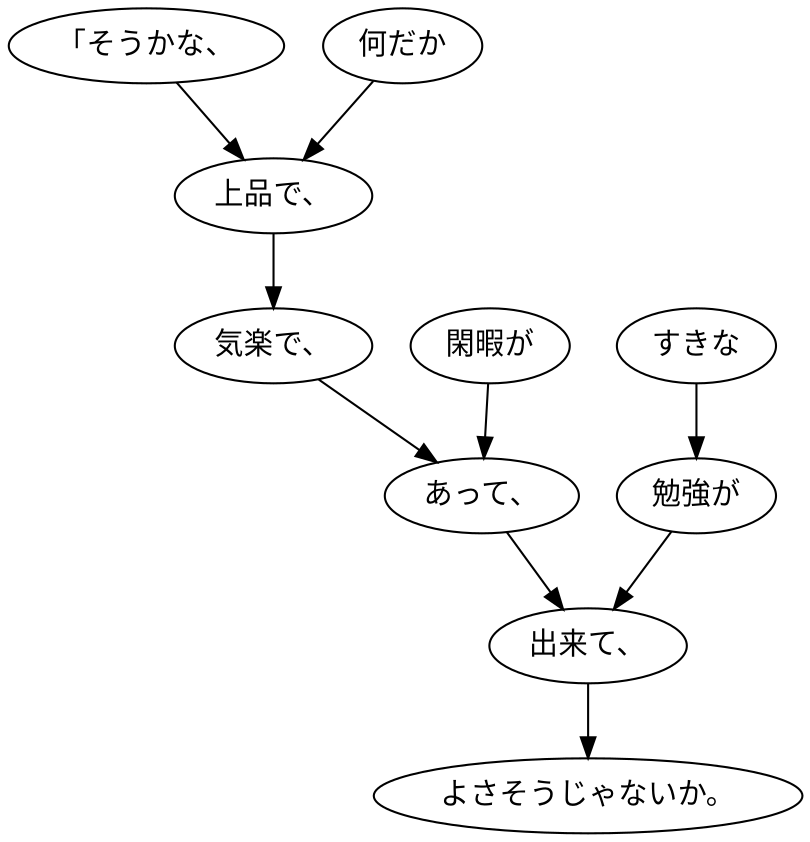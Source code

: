 digraph graph2334 {
	node0 [label="「そうかな、"];
	node1 [label="何だか"];
	node2 [label="上品で、"];
	node3 [label="気楽で、"];
	node4 [label="閑暇が"];
	node5 [label="あって、"];
	node6 [label="すきな"];
	node7 [label="勉強が"];
	node8 [label="出来て、"];
	node9 [label="よさそうじゃないか。"];
	node0 -> node2;
	node1 -> node2;
	node2 -> node3;
	node3 -> node5;
	node4 -> node5;
	node5 -> node8;
	node6 -> node7;
	node7 -> node8;
	node8 -> node9;
}
